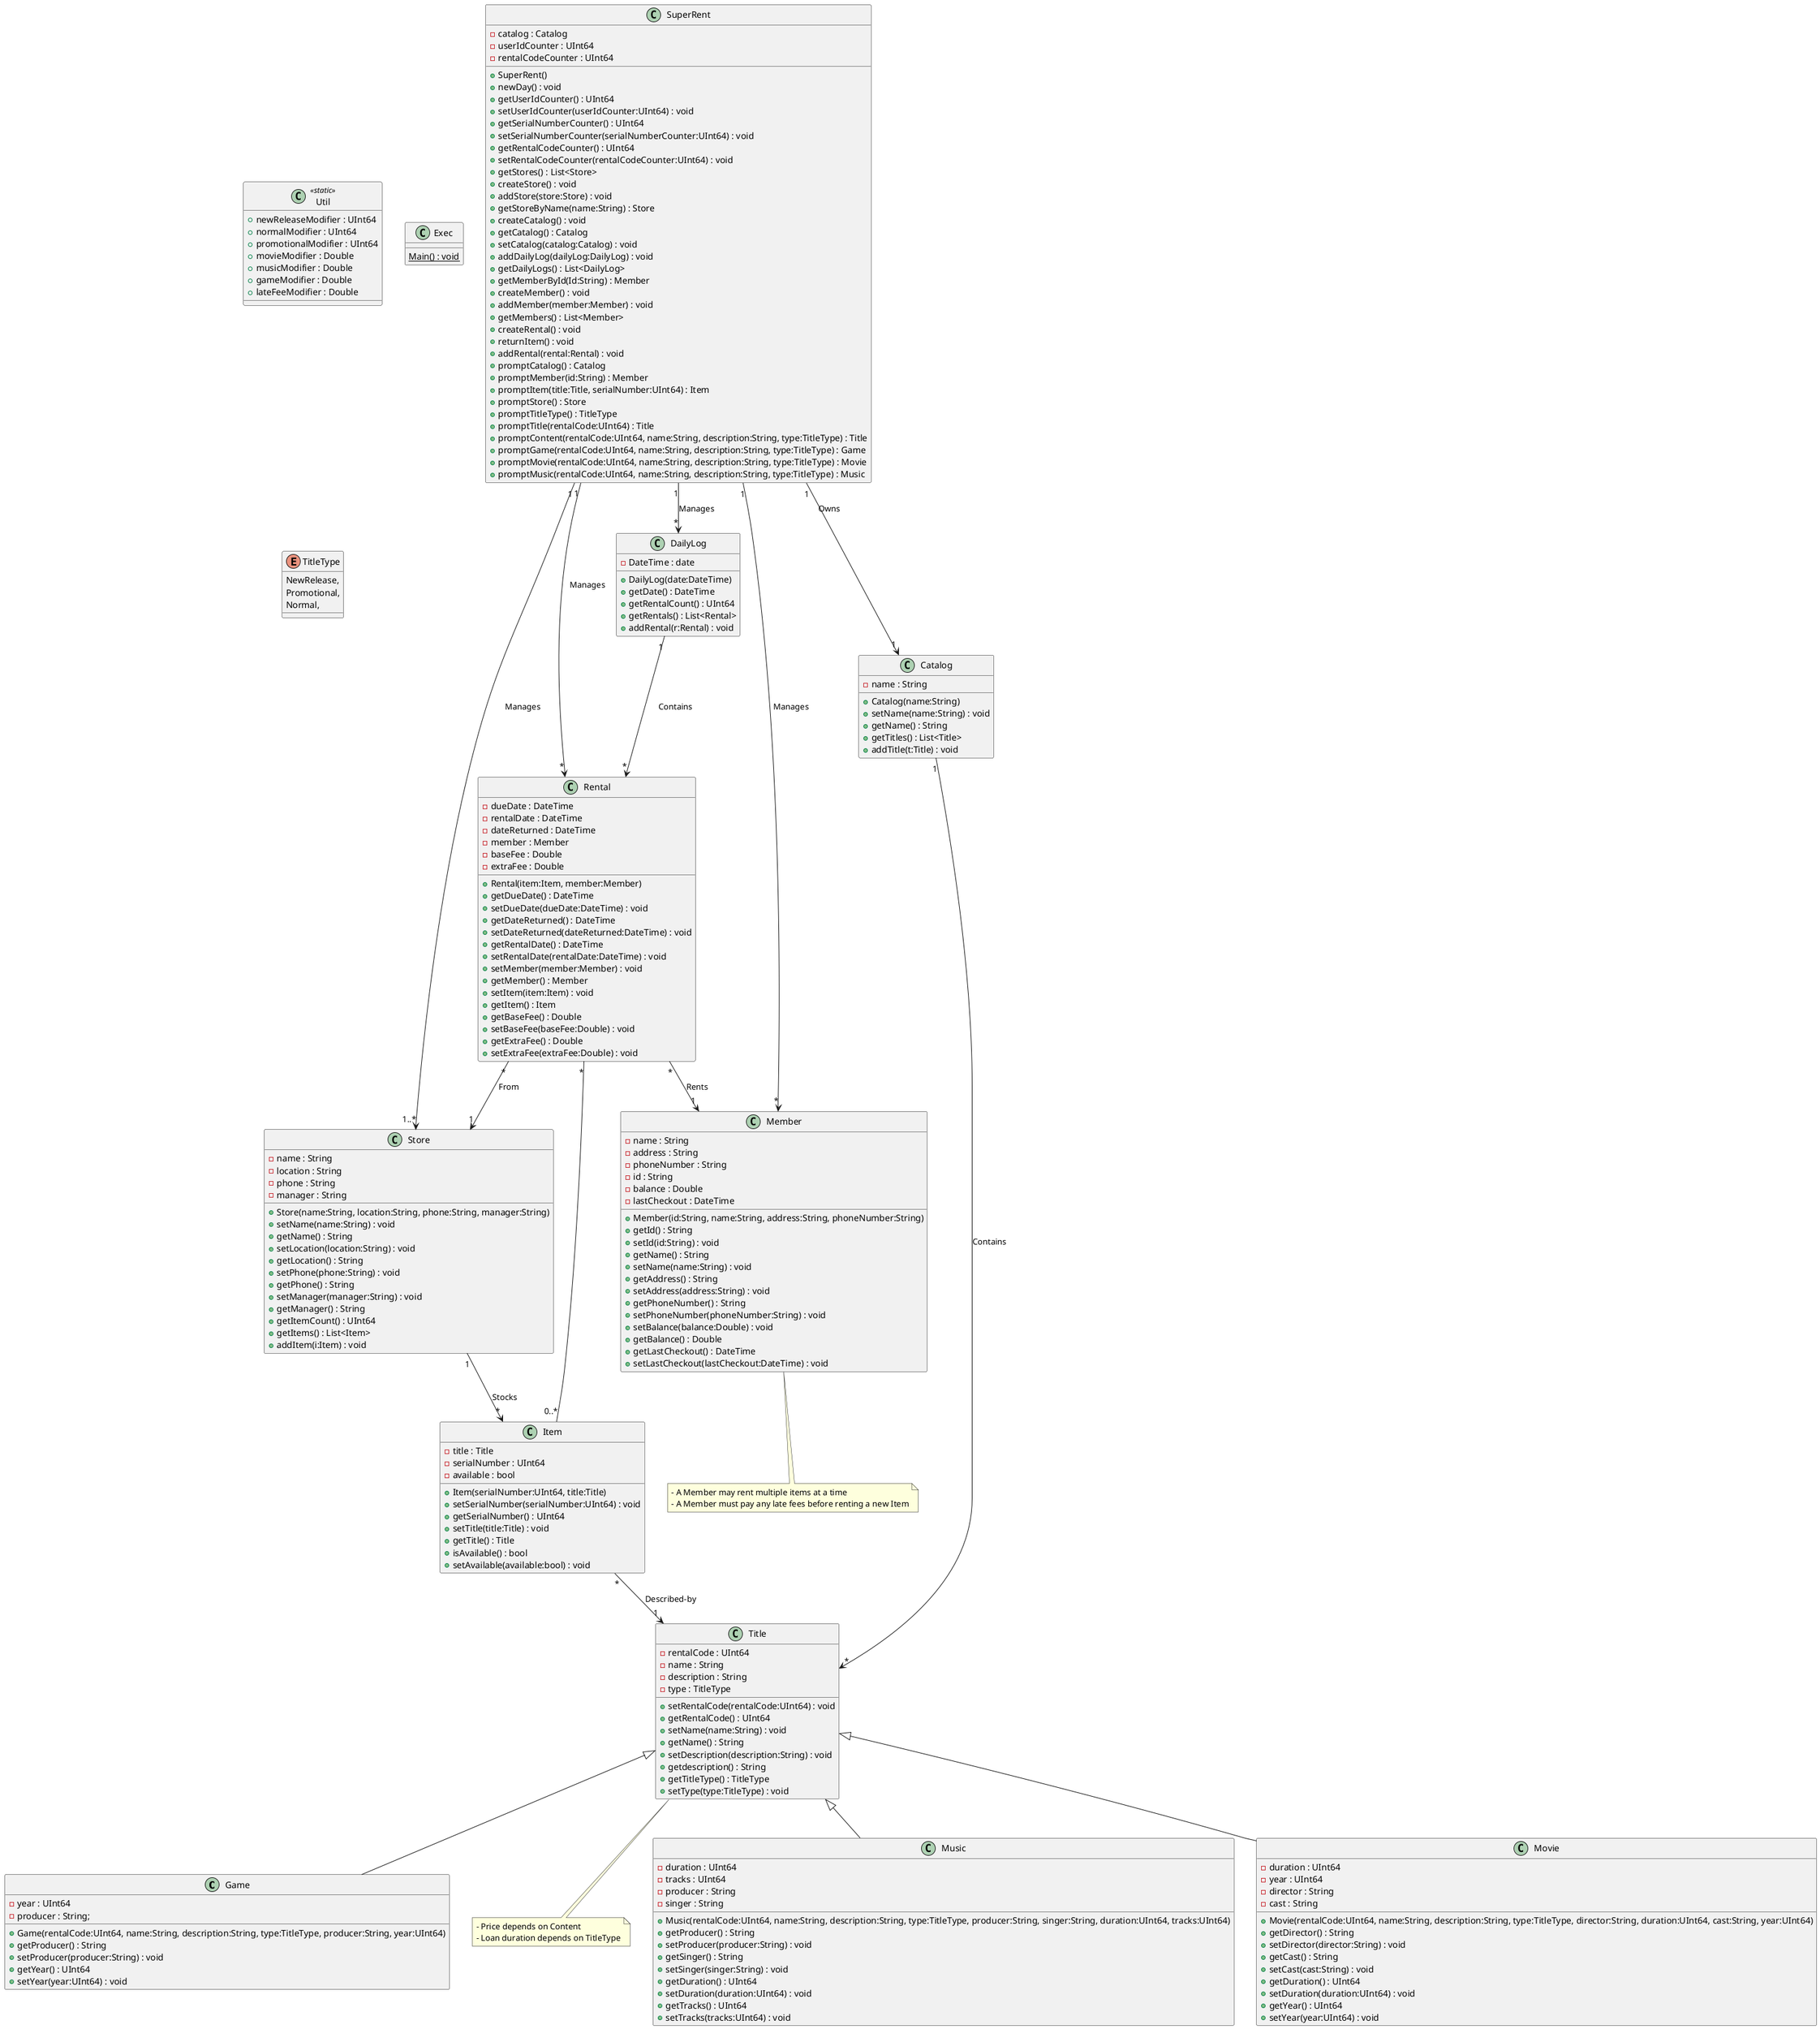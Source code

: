@startuml
class Game {
    - year : UInt64
    - producer : String;
    + Game(rentalCode:UInt64, name:String, description:String, type:TitleType, producer:String, year:UInt64)
    + getProducer() : String
    + setProducer(producer:String) : void
    + getYear() : UInt64
    + setYear(year:UInt64) : void
}
Title <|-- Game
class Util <<static>> {
    + newReleaseModifier : UInt64
    + normalModifier : UInt64
    + promotionalModifier : UInt64
    + movieModifier : Double
    + musicModifier : Double
    + gameModifier : Double
    + lateFeeModifier : Double
}
class Member {
    - name : String
    - address : String
    - phoneNumber : String
    - id : String
    - balance : Double
    - lastCheckout : DateTime
    + Member(id:String, name:String, address:String, phoneNumber:String)
    + getId() : String
    + setId(id:String) : void
    + getName() : String
    + setName(name:String) : void
    + getAddress() : String
    + setAddress(address:String) : void
    + getPhoneNumber() : String
    + setPhoneNumber(phoneNumber:String) : void
    + setBalance(balance:Double) : void
    + getBalance() : Double
    + getLastCheckout() : DateTime
    + setLastCheckout(lastCheckout:DateTime) : void
}
class Rental {
    - dueDate : DateTime
    - rentalDate : DateTime
    - dateReturned : DateTime
    - member : Member
    - baseFee : Double
    - extraFee : Double
    + Rental(item:Item, member:Member)
    + getDueDate() : DateTime
    + setDueDate(dueDate:DateTime) : void
    + getDateReturned() : DateTime
    + setDateReturned(dateReturned:DateTime) : void
    + getRentalDate() : DateTime
    + setRentalDate(rentalDate:DateTime) : void
    + setMember(member:Member) : void
    + getMember() : Member
    + setItem(item:Item) : void
    + getItem() : Item
    + getBaseFee() : Double
    + setBaseFee(baseFee:Double) : void
    + getExtraFee() : Double
    + setExtraFee(extraFee:Double) : void
}
note bottom of Member
- A Member may rent multiple items at a time
- A Member must pay any late fees before renting a new Item
end note
Rental "*" --> "1" Member : Rents
Rental "*" --> "1" Store : From
Rental "*" --- "0..*" Item
class Catalog {
    - name : String
    + Catalog(name:String)
    + setName(name:String) : void
    + getName() : String
    + getTitles() : List<Title>
    + addTitle(t:Title) : void
}
Catalog "1" --> "*" Title : Contains
class Store {
    - name : String
    - location : String
    - phone : String
    - manager : String
    + Store(name:String, location:String, phone:String, manager:String)
    + setName(name:String) : void
    + getName() : String
    + setLocation(location:String) : void
    + getLocation() : String
    + setPhone(phone:String) : void
    + getPhone() : String
    + setManager(manager:String) : void
    + getManager() : String
    + getItemCount() : UInt64
    + getItems() : List<Item>
    + addItem(i:Item) : void
}
Store "1" --> "*" Item : Stocks
class DailyLog {
    - DateTime : date
    + DailyLog(date:DateTime)
    + getDate() : DateTime
    + getRentalCount() : UInt64
    + getRentals() : List<Rental>
    + addRental(r:Rental) : void
}
DailyLog "1" --> "*" Rental : Contains
class Exec {
    {static} Main() : void
}
class Item {
    - title : Title
    - serialNumber : UInt64
    - available : bool
    + Item(serialNumber:UInt64, title:Title)
    + setSerialNumber(serialNumber:UInt64) : void
    + getSerialNumber() : UInt64
    + setTitle(title:Title) : void
    + getTitle() : Title
    + isAvailable() : bool
    + setAvailable(available:bool) : void
}
Item "*" --> "1" Title : Described-by
class Title {
    - rentalCode : UInt64
    - name : String
    - description : String
    - type : TitleType
    + setRentalCode(rentalCode:UInt64) : void
    + getRentalCode() : UInt64
    + setName(name:String) : void
    + getName() : String
    + setDescription(description:String) : void
    + getdescription() : String
    + getTitleType() : TitleType
    + setType(type:TitleType) : void
}
note bottom of Title
- Price depends on Content
- Loan duration depends on TitleType
end note
enum TitleType {
    NewRelease,
    Promotional,
    Normal,
}
class Music {
    - duration : UInt64
    - tracks : UInt64
    - producer : String
    - singer : String
    + Music(rentalCode:UInt64, name:String, description:String, type:TitleType, producer:String, singer:String, duration:UInt64, tracks:UInt64)
    + getProducer() : String
    + setProducer(producer:String) : void
    + getSinger() : String
    + setSinger(singer:String) : void
    + getDuration() : UInt64
    + setDuration(duration:UInt64) : void
    + getTracks() : UInt64
    + setTracks(tracks:UInt64) : void
}
Title <|-- Music
class Movie {
    - duration : UInt64
    - year : UInt64
    - director : String
    - cast : String
    + Movie(rentalCode:UInt64, name:String, description:String, type:TitleType, director:String, duration:UInt64, cast:String, year:UInt64)
    + getDirector() : String
    + setDirector(director:String) : void
    + getCast() : String
    + setCast(cast:String) : void
    + getDuration() : UInt64
    + setDuration(duration:UInt64) : void
    + getYear() : UInt64
    + setYear(year:UInt64) : void
}
Title <|-- Movie
class SuperRent {
    - catalog : Catalog
    - userIdCounter : UInt64
    - rentalCodeCounter : UInt64
    + SuperRent()
    + newDay() : void
    + getUserIdCounter() : UInt64
    + setUserIdCounter(userIdCounter:UInt64) : void
    + getSerialNumberCounter() : UInt64
    + setSerialNumberCounter(serialNumberCounter:UInt64) : void
    + getRentalCodeCounter() : UInt64
    + setRentalCodeCounter(rentalCodeCounter:UInt64) : void
    + getStores() : List<Store>
    + createStore() : void
    + addStore(store:Store) : void
    + getStoreByName(name:String) : Store
    + createCatalog() : void
    + getCatalog() : Catalog
    + setCatalog(catalog:Catalog) : void
    + addDailyLog(dailyLog:DailyLog) : void
    + getDailyLogs() : List<DailyLog>
    + getMemberById(Id:String) : Member
    + createMember() : void
    + addMember(member:Member) : void
    + getMembers() : List<Member>
    + createRental() : void
    + returnItem() : void
    + addRental(rental:Rental) : void
    + promptCatalog() : Catalog
    + promptMember(id:String) : Member
    + promptItem(title:Title, serialNumber:UInt64) : Item
    + promptStore() : Store
    + promptTitleType() : TitleType
    + promptTitle(rentalCode:UInt64) : Title
    + promptContent(rentalCode:UInt64, name:String, description:String, type:TitleType) : Title
    + promptGame(rentalCode:UInt64, name:String, description:String, type:TitleType) : Game
    + promptMovie(rentalCode:UInt64, name:String, description:String, type:TitleType) : Movie
    + promptMusic(rentalCode:UInt64, name:String, description:String, type:TitleType) : Music
}
SuperRent "1" --> "1" Catalog : Owns
SuperRent "1" --> "*" Member : Manages
SuperRent "1" --> "*" DailyLog : Manages
SuperRent "1" --> "*" Rental : Manages
SuperRent "1" --> "1..*" Store : Manages
@enduml
